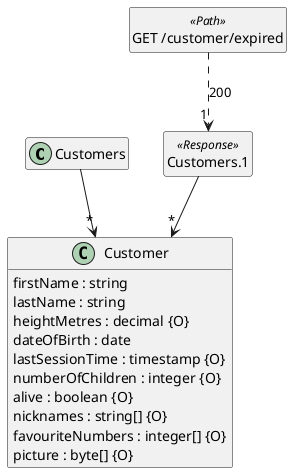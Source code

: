 @startuml
hide <<Path>> circle
hide <<Response>> circle
hide <<Parameter>> circle
hide empty methods
hide empty fields
set namespaceSeparator none

class "Customers" {
}

class "Customer" {
  {field} firstName : string
  {field} lastName : string
  {field} heightMetres : decimal {O}
  {field} dateOfBirth : date
  {field} lastSessionTime : timestamp {O}
  {field} numberOfChildren : integer {O}
  {field} alive : boolean {O}
  {field} nicknames : string[] {O}
  {field} favouriteNumbers : integer[] {O}
  {field} picture : byte[] {O}
}

class "Customers.1" <<Response>> {
}

class "GET /customer/expired" <<Path>> {
}

"Customers" --> "*" "Customer"

"Customers.1" --> "*" "Customer"

"GET /customer/expired" ..> "1" "Customers.1"  :  "200"

@enduml